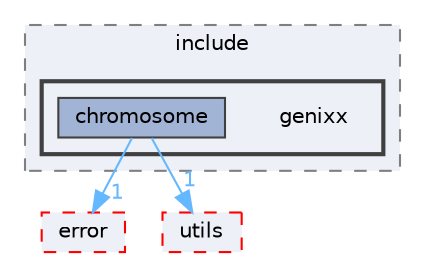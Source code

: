 digraph "lib/chromosome/include/genixx"
{
 // LATEX_PDF_SIZE
  bgcolor="transparent";
  edge [fontname=Helvetica,fontsize=10,labelfontname=Helvetica,labelfontsize=10];
  node [fontname=Helvetica,fontsize=10,shape=box,height=0.2,width=0.4];
  compound=true
  subgraph clusterdir_6132c2b8ce89e889f0009b5c64738073 {
    graph [ bgcolor="#edf0f7", pencolor="grey50", label="include", fontname=Helvetica,fontsize=10 style="filled,dashed", URL="dir_6132c2b8ce89e889f0009b5c64738073.html",tooltip=""]
  subgraph clusterdir_382c80f428658ff81296d5db2149fd9a {
    graph [ bgcolor="#edf0f7", pencolor="grey25", label="", fontname=Helvetica,fontsize=10 style="filled,bold", URL="dir_382c80f428658ff81296d5db2149fd9a.html",tooltip=""]
    dir_382c80f428658ff81296d5db2149fd9a [shape=plaintext, label="genixx"];
  dir_bef49e851c604da40f8e8cb491cae4f4 [label="chromosome", fillcolor="#a2b4d6", color="grey25", style="filled", URL="dir_bef49e851c604da40f8e8cb491cae4f4.html",tooltip=""];
  }
  }
  dir_10d26e58304c18eadb892a0e1b7b93de [label="error", fillcolor="#edf0f7", color="red", style="filled,dashed", URL="dir_10d26e58304c18eadb892a0e1b7b93de.html",tooltip=""];
  dir_4ce02b87227cef1244bdd1fa3b12a08b [label="utils", fillcolor="#edf0f7", color="red", style="filled,dashed", URL="dir_4ce02b87227cef1244bdd1fa3b12a08b.html",tooltip=""];
  dir_bef49e851c604da40f8e8cb491cae4f4->dir_10d26e58304c18eadb892a0e1b7b93de [headlabel="1", labeldistance=1.5 headhref="dir_000001_000002.html" color="steelblue1" fontcolor="steelblue1"];
  dir_bef49e851c604da40f8e8cb491cae4f4->dir_4ce02b87227cef1244bdd1fa3b12a08b [headlabel="1", labeldistance=1.5 headhref="dir_000001_000016.html" color="steelblue1" fontcolor="steelblue1"];
}
